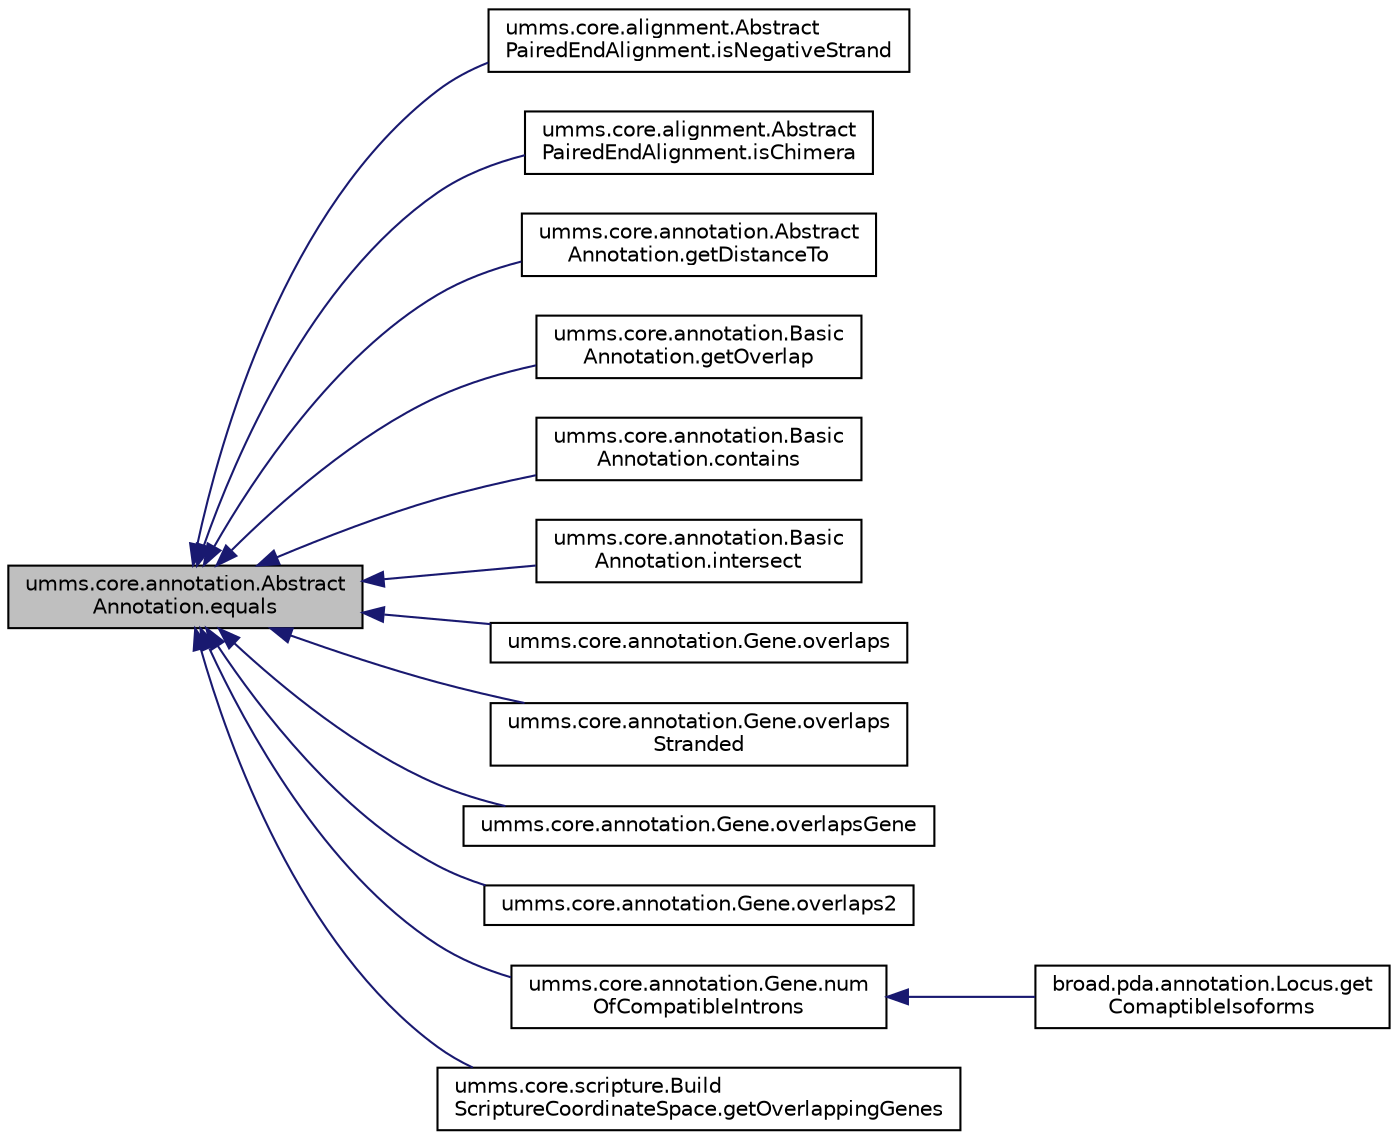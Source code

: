 digraph "umms.core.annotation.AbstractAnnotation.equals"
{
  edge [fontname="Helvetica",fontsize="10",labelfontname="Helvetica",labelfontsize="10"];
  node [fontname="Helvetica",fontsize="10",shape=record];
  rankdir="LR";
  Node1 [label="umms.core.annotation.Abstract\lAnnotation.equals",height=0.2,width=0.4,color="black", fillcolor="grey75", style="filled" fontcolor="black"];
  Node1 -> Node2 [dir="back",color="midnightblue",fontsize="10",style="solid"];
  Node2 [label="umms.core.alignment.Abstract\lPairedEndAlignment.isNegativeStrand",height=0.2,width=0.4,color="black", fillcolor="white", style="filled",URL="$classumms_1_1core_1_1alignment_1_1_abstract_paired_end_alignment.html#af37e974bc3b52387663422c762994f94"];
  Node1 -> Node3 [dir="back",color="midnightblue",fontsize="10",style="solid"];
  Node3 [label="umms.core.alignment.Abstract\lPairedEndAlignment.isChimera",height=0.2,width=0.4,color="black", fillcolor="white", style="filled",URL="$classumms_1_1core_1_1alignment_1_1_abstract_paired_end_alignment.html#a9e2928564d040785988bd1670a50fa62"];
  Node1 -> Node4 [dir="back",color="midnightblue",fontsize="10",style="solid"];
  Node4 [label="umms.core.annotation.Abstract\lAnnotation.getDistanceTo",height=0.2,width=0.4,color="black", fillcolor="white", style="filled",URL="$classumms_1_1core_1_1annotation_1_1_abstract_annotation.html#ac8df393754cf49172aadad4b254e5fda"];
  Node1 -> Node5 [dir="back",color="midnightblue",fontsize="10",style="solid"];
  Node5 [label="umms.core.annotation.Basic\lAnnotation.getOverlap",height=0.2,width=0.4,color="black", fillcolor="white", style="filled",URL="$classumms_1_1core_1_1annotation_1_1_basic_annotation.html#a23906f94da29ba7bd51a057b822fe916"];
  Node1 -> Node6 [dir="back",color="midnightblue",fontsize="10",style="solid"];
  Node6 [label="umms.core.annotation.Basic\lAnnotation.contains",height=0.2,width=0.4,color="black", fillcolor="white", style="filled",URL="$classumms_1_1core_1_1annotation_1_1_basic_annotation.html#a25d8463822c9b3236fce57bef3e3cf2a"];
  Node1 -> Node7 [dir="back",color="midnightblue",fontsize="10",style="solid"];
  Node7 [label="umms.core.annotation.Basic\lAnnotation.intersect",height=0.2,width=0.4,color="black", fillcolor="white", style="filled",URL="$classumms_1_1core_1_1annotation_1_1_basic_annotation.html#a9dc464c6ce3b4805fde6ddcb5fc9745c"];
  Node1 -> Node8 [dir="back",color="midnightblue",fontsize="10",style="solid"];
  Node8 [label="umms.core.annotation.Gene.overlaps",height=0.2,width=0.4,color="black", fillcolor="white", style="filled",URL="$classumms_1_1core_1_1annotation_1_1_gene.html#aebfd67dc85451aee747df4eaa21e5cf6"];
  Node1 -> Node9 [dir="back",color="midnightblue",fontsize="10",style="solid"];
  Node9 [label="umms.core.annotation.Gene.overlaps\lStranded",height=0.2,width=0.4,color="black", fillcolor="white", style="filled",URL="$classumms_1_1core_1_1annotation_1_1_gene.html#a54b34b8b06efc355b3a0c0d7a4291d46"];
  Node1 -> Node10 [dir="back",color="midnightblue",fontsize="10",style="solid"];
  Node10 [label="umms.core.annotation.Gene.overlapsGene",height=0.2,width=0.4,color="black", fillcolor="white", style="filled",URL="$classumms_1_1core_1_1annotation_1_1_gene.html#ac6baca43bb8c0d589ee20dca51cc249e"];
  Node1 -> Node11 [dir="back",color="midnightblue",fontsize="10",style="solid"];
  Node11 [label="umms.core.annotation.Gene.overlaps2",height=0.2,width=0.4,color="black", fillcolor="white", style="filled",URL="$classumms_1_1core_1_1annotation_1_1_gene.html#a5a004233c6724ab80d41e9a38e0e254e"];
  Node1 -> Node12 [dir="back",color="midnightblue",fontsize="10",style="solid"];
  Node12 [label="umms.core.annotation.Gene.num\lOfCompatibleIntrons",height=0.2,width=0.4,color="black", fillcolor="white", style="filled",URL="$classumms_1_1core_1_1annotation_1_1_gene.html#ad2fd628b72ef54c9ee1fbffca6488326"];
  Node12 -> Node13 [dir="back",color="midnightblue",fontsize="10",style="solid"];
  Node13 [label="broad.pda.annotation.Locus.get\lComaptibleIsoforms",height=0.2,width=0.4,color="black", fillcolor="white", style="filled",URL="$classbroad_1_1pda_1_1annotation_1_1_locus.html#a5efc45d71e297a4996655b451accd1a3"];
  Node1 -> Node14 [dir="back",color="midnightblue",fontsize="10",style="solid"];
  Node14 [label="umms.core.scripture.Build\lScriptureCoordinateSpace.getOverlappingGenes",height=0.2,width=0.4,color="black", fillcolor="white", style="filled",URL="$classumms_1_1core_1_1scripture_1_1_build_scripture_coordinate_space.html#a85654ee9f1c00f4795a6836802fe1aa6"];
}
